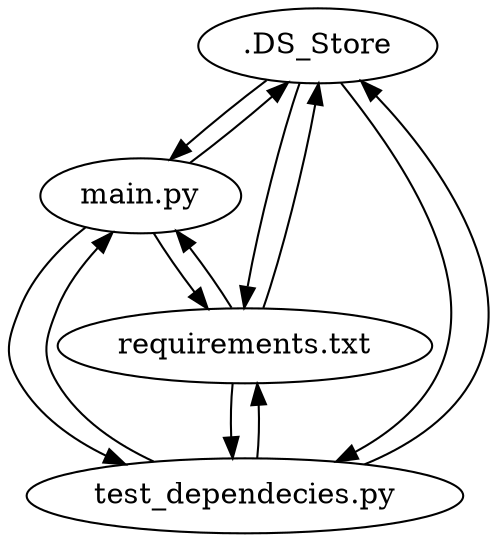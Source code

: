digraph G {
    ".DS_Store" -> "main.py";
    ".DS_Store" -> "test_dependecies.py";
    ".DS_Store" -> "requirements.txt";
    "main.py" -> ".DS_Store";
    "main.py" -> "requirements.txt";
    "main.py" -> "test_dependecies.py";
    "test_dependecies.py" -> ".DS_Store";
    "test_dependecies.py" -> "main.py";
    "test_dependecies.py" -> "requirements.txt";
    "requirements.txt" -> ".DS_Store";
    "requirements.txt" -> "main.py";
    "requirements.txt" -> "test_dependecies.py";
}
